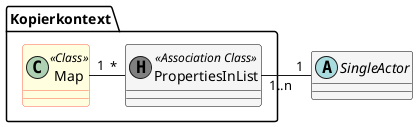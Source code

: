 @startuml
skinparam class {
  BorderColor Black
  BackgroundColor WhiteSmoke
  BackgroundColor<<Class>> LightYellow
  BorderColor<<Class>> Tomato
}

abstract class "SingleActor" as sa

package Kopierkontext {

    class "Map" as pl <<Class>>
    class "PropertiesInList" as pil << (H, grey) Association Class >>

    pil "*" -left- "1" pl
}
sa "1" -left- "1..n" pil : "    "
@enduml